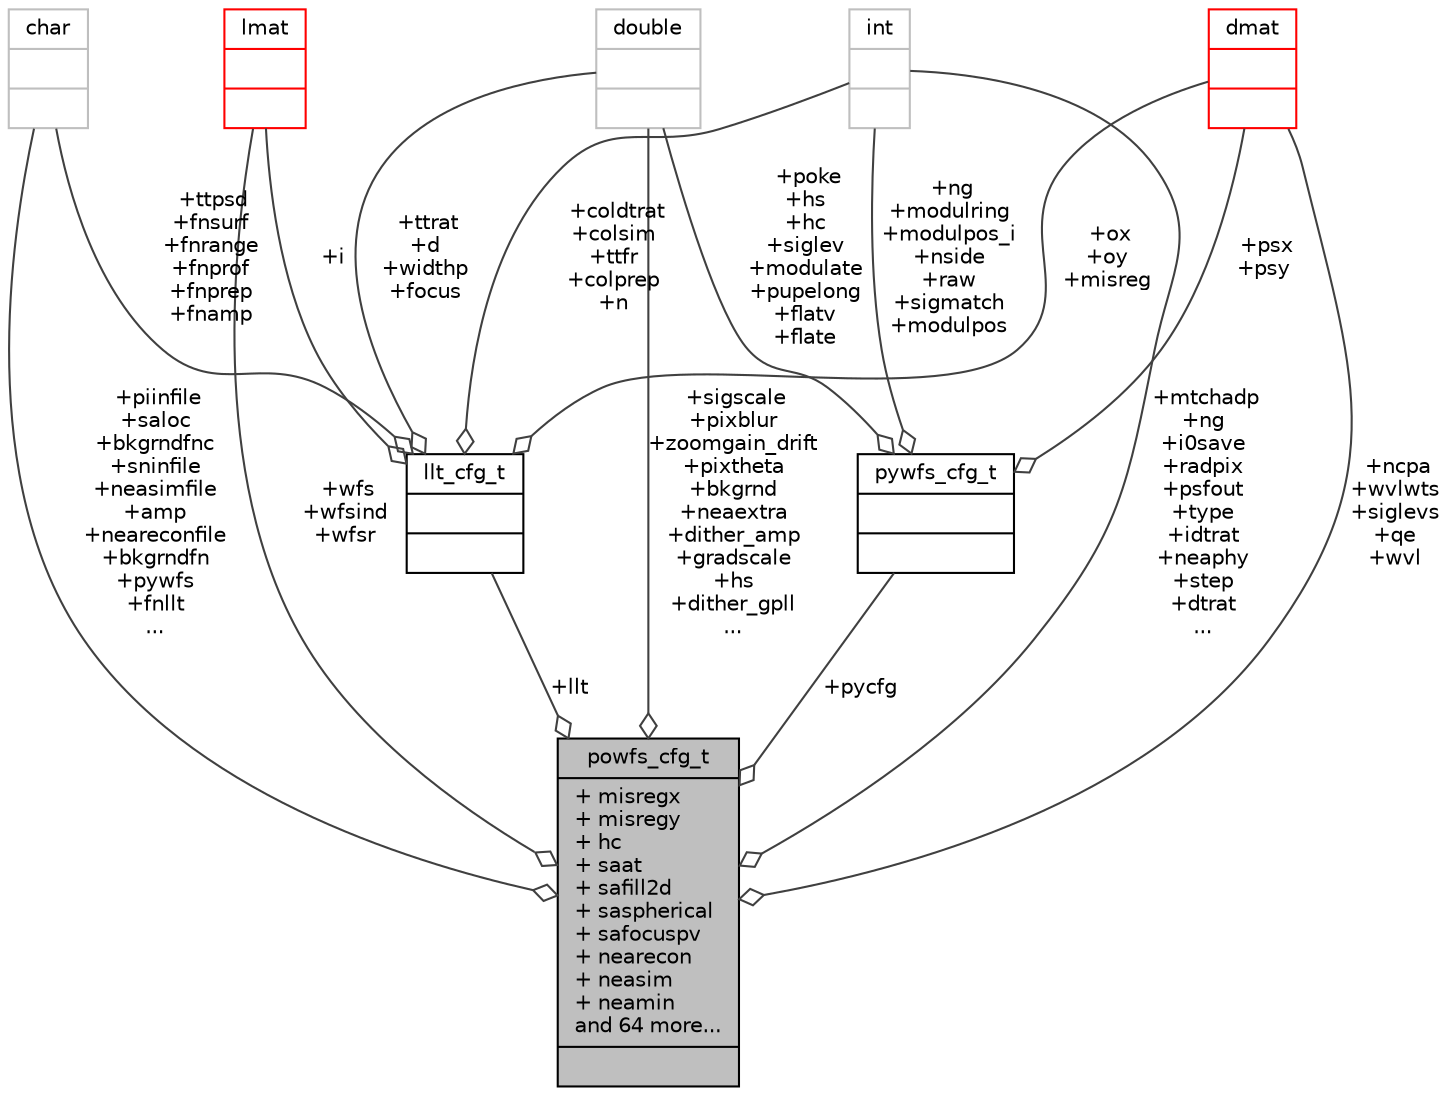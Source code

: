 digraph "powfs_cfg_t"
{
 // INTERACTIVE_SVG=YES
  bgcolor="transparent";
  edge [fontname="Helvetica",fontsize="10",labelfontname="Helvetica",labelfontsize="10"];
  node [fontname="Helvetica",fontsize="10",shape=record];
  Node43 [label="{powfs_cfg_t\n|+ misregx\l+ misregy\l+ hc\l+ saat\l+ safill2d\l+ saspherical\l+ safocuspv\l+ nearecon\l+ neasim\l+ neamin\land 64 more...\l|}",height=0.2,width=0.4,color="black", fillcolor="grey75", style="filled", fontcolor="black"];
  Node44 -> Node43 [color="grey25",fontsize="10",style="solid",label=" +llt" ,arrowhead="odiamond",fontname="Helvetica"];
  Node44 [label="{llt_cfg_t\n||}",height=0.2,width=0.4,color="black",URL="$parms_8h.html#structllt__cfg__t"];
  Node45 -> Node44 [color="grey25",fontsize="10",style="solid",label=" +ttrat\n+d\n+widthp\n+focus" ,arrowhead="odiamond",fontname="Helvetica"];
  Node45 [label="{double\n||}",height=0.2,width=0.4,color="grey75"];
  Node46 -> Node44 [color="grey25",fontsize="10",style="solid",label=" +i" ,arrowhead="odiamond",fontname="Helvetica"];
  Node46 [label="{lmat\n||}",height=0.2,width=0.4,color="red",URL="$type_8h.html#structlmat"];
  Node48 -> Node44 [color="grey25",fontsize="10",style="solid",label=" +ttpsd\n+fnsurf\n+fnrange\n+fnprof\n+fnprep\n+fnamp" ,arrowhead="odiamond",fontname="Helvetica"];
  Node48 [label="{char\n||}",height=0.2,width=0.4,color="grey75"];
  Node49 -> Node44 [color="grey25",fontsize="10",style="solid",label=" +coldtrat\n+colsim\n+ttfr\n+colprep\n+n" ,arrowhead="odiamond",fontname="Helvetica"];
  Node49 [label="{int\n||}",height=0.2,width=0.4,color="grey75"];
  Node50 -> Node44 [color="grey25",fontsize="10",style="solid",label=" +ox\n+oy\n+misreg" ,arrowhead="odiamond",fontname="Helvetica"];
  Node50 [label="{dmat\n||}",height=0.2,width=0.4,color="red",URL="$type_8h.html#structdmat"];
  Node45 -> Node43 [color="grey25",fontsize="10",style="solid",label=" +sigscale\n+pixblur\n+zoomgain_drift\n+pixtheta\n+bkgrnd\n+neaextra\n+dither_amp\n+gradscale\n+hs\n+dither_gpll\n..." ,arrowhead="odiamond",fontname="Helvetica"];
  Node46 -> Node43 [color="grey25",fontsize="10",style="solid",label=" +wfs\n+wfsind\n+wfsr" ,arrowhead="odiamond",fontname="Helvetica"];
  Node48 -> Node43 [color="grey25",fontsize="10",style="solid",label=" +piinfile\n+saloc\n+bkgrndfnc\n+sninfile\n+neasimfile\n+amp\n+neareconfile\n+bkgrndfn\n+pywfs\n+fnllt\n..." ,arrowhead="odiamond",fontname="Helvetica"];
  Node52 -> Node43 [color="grey25",fontsize="10",style="solid",label=" +pycfg" ,arrowhead="odiamond",fontname="Helvetica"];
  Node52 [label="{pywfs_cfg_t\n||}",height=0.2,width=0.4,color="black",URL="$parms_8h.html#structpywfs__cfg__t"];
  Node45 -> Node52 [color="grey25",fontsize="10",style="solid",label=" +poke\n+hs\n+hc\n+siglev\n+modulate\n+pupelong\n+flatv\n+flate" ,arrowhead="odiamond",fontname="Helvetica"];
  Node49 -> Node52 [color="grey25",fontsize="10",style="solid",label=" +ng\n+modulring\n+modulpos_i\n+nside\n+raw\n+sigmatch\n+modulpos" ,arrowhead="odiamond",fontname="Helvetica"];
  Node50 -> Node52 [color="grey25",fontsize="10",style="solid",label=" +psx\n+psy" ,arrowhead="odiamond",fontname="Helvetica"];
  Node49 -> Node43 [color="grey25",fontsize="10",style="solid",label=" +mtchadp\n+ng\n+i0save\n+radpix\n+psfout\n+type\n+idtrat\n+neaphy\n+step\n+dtrat\n..." ,arrowhead="odiamond",fontname="Helvetica"];
  Node50 -> Node43 [color="grey25",fontsize="10",style="solid",label=" +ncpa\n+wvlwts\n+siglevs\n+qe\n+wvl" ,arrowhead="odiamond",fontname="Helvetica"];
}
